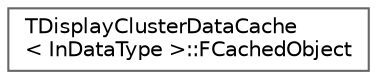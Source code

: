 digraph "Graphical Class Hierarchy"
{
 // INTERACTIVE_SVG=YES
 // LATEX_PDF_SIZE
  bgcolor="transparent";
  edge [fontname=Helvetica,fontsize=10,labelfontname=Helvetica,labelfontsize=10];
  node [fontname=Helvetica,fontsize=10,shape=box,height=0.2,width=0.4];
  rankdir="LR";
  Node0 [id="Node000000",label="TDisplayClusterDataCache\l\< InDataType \>::FCachedObject",height=0.2,width=0.4,color="grey40", fillcolor="white", style="filled",URL="$df/dd0/structTDisplayClusterDataCache_1_1FCachedObject.html",tooltip=" "];
}
